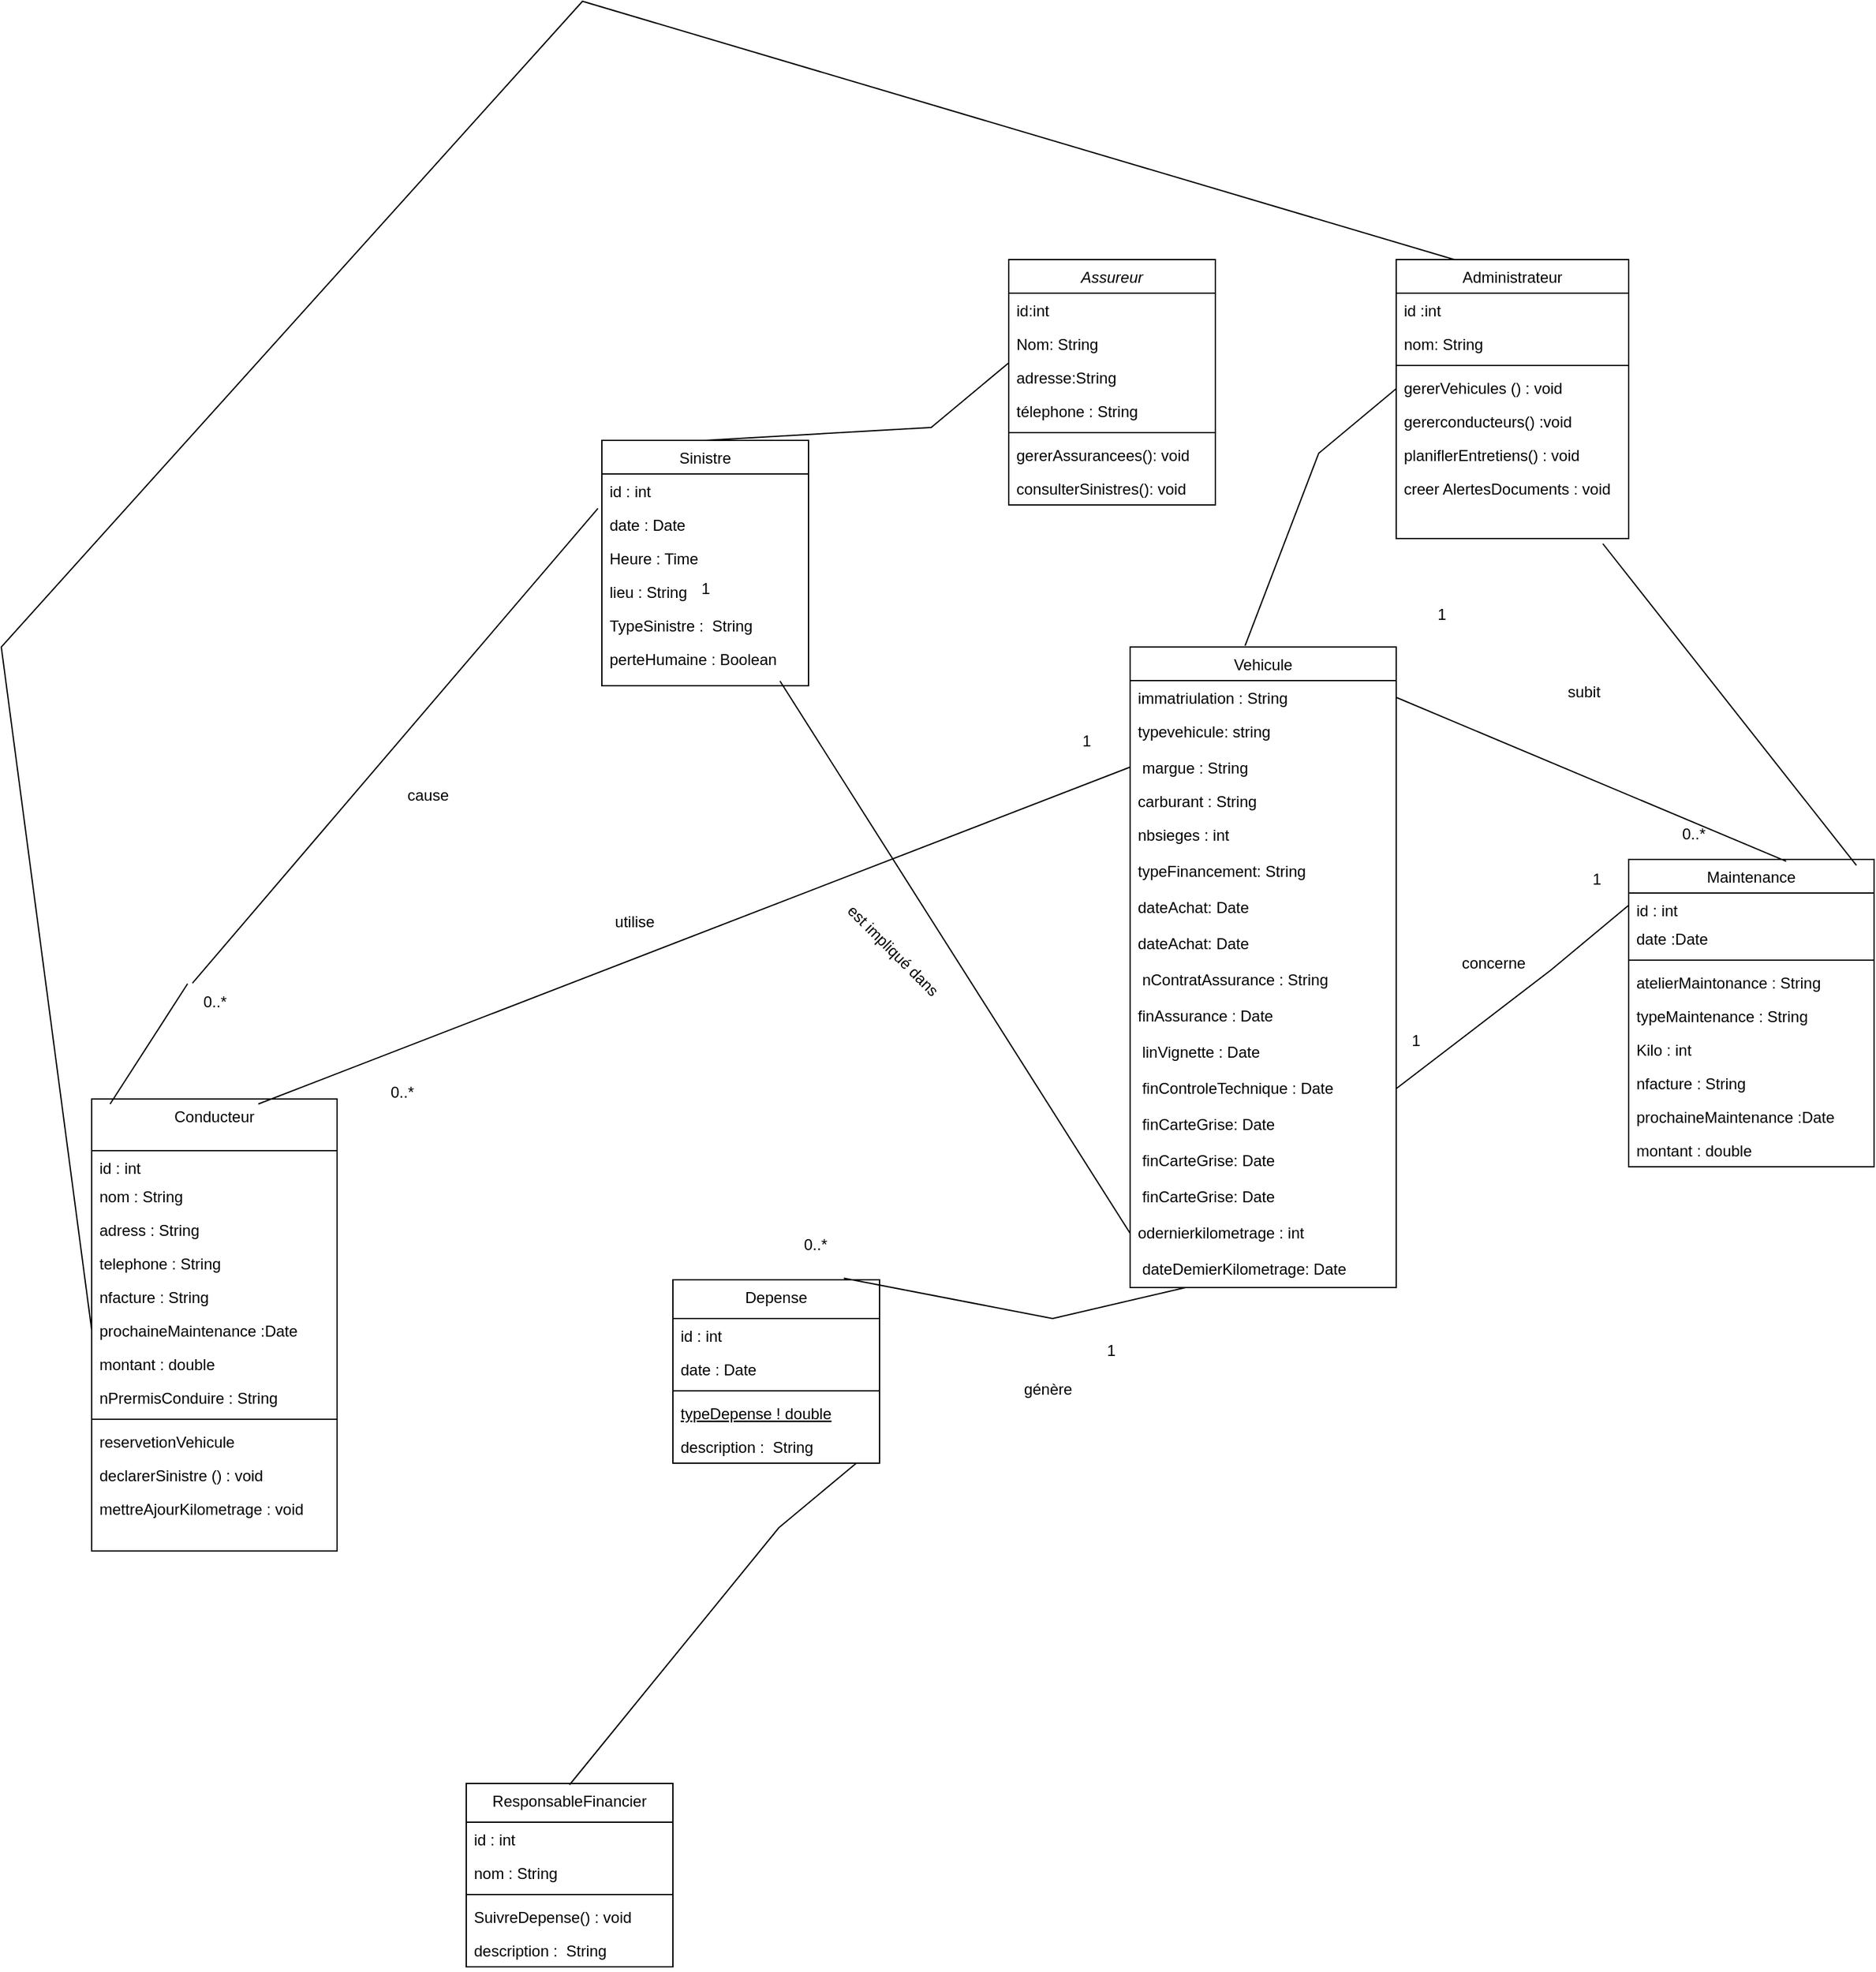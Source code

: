 <mxfile version="24.7.14">
  <diagram id="C5RBs43oDa-KdzZeNtuy" name="Page-1">
    <mxGraphModel dx="2577" dy="2039" grid="1" gridSize="10" guides="1" tooltips="1" connect="1" arrows="1" fold="1" page="1" pageScale="1" pageWidth="827" pageHeight="1169" math="0" shadow="0">
      <root>
        <mxCell id="WIyWlLk6GJQsqaUBKTNV-0" />
        <mxCell id="WIyWlLk6GJQsqaUBKTNV-1" parent="WIyWlLk6GJQsqaUBKTNV-0" />
        <mxCell id="zkfFHV4jXpPFQw0GAbJ--0" value="Assureur" style="swimlane;fontStyle=2;align=center;verticalAlign=top;childLayout=stackLayout;horizontal=1;startSize=26;horizontalStack=0;resizeParent=1;resizeLast=0;collapsible=1;marginBottom=0;rounded=0;shadow=0;strokeWidth=1;" parent="WIyWlLk6GJQsqaUBKTNV-1" vertex="1">
          <mxGeometry x="220" y="120" width="160" height="190" as="geometry">
            <mxRectangle x="230" y="140" width="160" height="26" as="alternateBounds" />
          </mxGeometry>
        </mxCell>
        <mxCell id="zkfFHV4jXpPFQw0GAbJ--1" value="id:int" style="text;align=left;verticalAlign=top;spacingLeft=4;spacingRight=4;overflow=hidden;rotatable=0;points=[[0,0.5],[1,0.5]];portConstraint=eastwest;" parent="zkfFHV4jXpPFQw0GAbJ--0" vertex="1">
          <mxGeometry y="26" width="160" height="26" as="geometry" />
        </mxCell>
        <mxCell id="zkfFHV4jXpPFQw0GAbJ--2" value="Nom: String" style="text;align=left;verticalAlign=top;spacingLeft=4;spacingRight=4;overflow=hidden;rotatable=0;points=[[0,0.5],[1,0.5]];portConstraint=eastwest;rounded=0;shadow=0;html=0;" parent="zkfFHV4jXpPFQw0GAbJ--0" vertex="1">
          <mxGeometry y="52" width="160" height="26" as="geometry" />
        </mxCell>
        <mxCell id="pyLM7kVDLDbkmRM1W6ec-0" value="adresse:String" style="text;align=left;verticalAlign=top;spacingLeft=4;spacingRight=4;overflow=hidden;rotatable=0;points=[[0,0.5],[1,0.5]];portConstraint=eastwest;rounded=0;shadow=0;html=0;" vertex="1" parent="zkfFHV4jXpPFQw0GAbJ--0">
          <mxGeometry y="78" width="160" height="26" as="geometry" />
        </mxCell>
        <mxCell id="zkfFHV4jXpPFQw0GAbJ--3" value="télephone : String" style="text;align=left;verticalAlign=top;spacingLeft=4;spacingRight=4;overflow=hidden;rotatable=0;points=[[0,0.5],[1,0.5]];portConstraint=eastwest;rounded=0;shadow=0;html=0;" parent="zkfFHV4jXpPFQw0GAbJ--0" vertex="1">
          <mxGeometry y="104" width="160" height="26" as="geometry" />
        </mxCell>
        <mxCell id="zkfFHV4jXpPFQw0GAbJ--4" value="" style="line;html=1;strokeWidth=1;align=left;verticalAlign=middle;spacingTop=-1;spacingLeft=3;spacingRight=3;rotatable=0;labelPosition=right;points=[];portConstraint=eastwest;" parent="zkfFHV4jXpPFQw0GAbJ--0" vertex="1">
          <mxGeometry y="130" width="160" height="8" as="geometry" />
        </mxCell>
        <mxCell id="pyLM7kVDLDbkmRM1W6ec-1" value="gererAssurancees(): void" style="text;align=left;verticalAlign=top;spacingLeft=4;spacingRight=4;overflow=hidden;rotatable=0;points=[[0,0.5],[1,0.5]];portConstraint=eastwest;" vertex="1" parent="zkfFHV4jXpPFQw0GAbJ--0">
          <mxGeometry y="138" width="160" height="26" as="geometry" />
        </mxCell>
        <mxCell id="zkfFHV4jXpPFQw0GAbJ--5" value="consulterSinistres(): void" style="text;align=left;verticalAlign=top;spacingLeft=4;spacingRight=4;overflow=hidden;rotatable=0;points=[[0,0.5],[1,0.5]];portConstraint=eastwest;" parent="zkfFHV4jXpPFQw0GAbJ--0" vertex="1">
          <mxGeometry y="164" width="160" height="26" as="geometry" />
        </mxCell>
        <mxCell id="zkfFHV4jXpPFQw0GAbJ--6" value="Sinistre" style="swimlane;fontStyle=0;align=center;verticalAlign=top;childLayout=stackLayout;horizontal=1;startSize=26;horizontalStack=0;resizeParent=1;resizeLast=0;collapsible=1;marginBottom=0;rounded=0;shadow=0;strokeWidth=1;" parent="WIyWlLk6GJQsqaUBKTNV-1" vertex="1">
          <mxGeometry x="-95" y="260" width="160" height="190" as="geometry">
            <mxRectangle x="130" y="380" width="160" height="26" as="alternateBounds" />
          </mxGeometry>
        </mxCell>
        <mxCell id="zkfFHV4jXpPFQw0GAbJ--7" value="id : int" style="text;align=left;verticalAlign=top;spacingLeft=4;spacingRight=4;overflow=hidden;rotatable=0;points=[[0,0.5],[1,0.5]];portConstraint=eastwest;" parent="zkfFHV4jXpPFQw0GAbJ--6" vertex="1">
          <mxGeometry y="26" width="160" height="26" as="geometry" />
        </mxCell>
        <mxCell id="zkfFHV4jXpPFQw0GAbJ--8" value="date : Date" style="text;align=left;verticalAlign=top;spacingLeft=4;spacingRight=4;overflow=hidden;rotatable=0;points=[[0,0.5],[1,0.5]];portConstraint=eastwest;rounded=0;shadow=0;html=0;" parent="zkfFHV4jXpPFQw0GAbJ--6" vertex="1">
          <mxGeometry y="52" width="160" height="26" as="geometry" />
        </mxCell>
        <mxCell id="pyLM7kVDLDbkmRM1W6ec-45" value="Heure : Time " style="text;align=left;verticalAlign=top;spacingLeft=4;spacingRight=4;overflow=hidden;rotatable=0;points=[[0,0.5],[1,0.5]];portConstraint=eastwest;fontStyle=0" vertex="1" parent="zkfFHV4jXpPFQw0GAbJ--6">
          <mxGeometry y="78" width="160" height="26" as="geometry" />
        </mxCell>
        <mxCell id="pyLM7kVDLDbkmRM1W6ec-44" value="lieu : String" style="text;align=left;verticalAlign=top;spacingLeft=4;spacingRight=4;overflow=hidden;rotatable=0;points=[[0,0.5],[1,0.5]];portConstraint=eastwest;fontStyle=0" vertex="1" parent="zkfFHV4jXpPFQw0GAbJ--6">
          <mxGeometry y="104" width="160" height="26" as="geometry" />
        </mxCell>
        <mxCell id="zkfFHV4jXpPFQw0GAbJ--10" value="TypeSinistre :  String" style="text;align=left;verticalAlign=top;spacingLeft=4;spacingRight=4;overflow=hidden;rotatable=0;points=[[0,0.5],[1,0.5]];portConstraint=eastwest;fontStyle=0" parent="zkfFHV4jXpPFQw0GAbJ--6" vertex="1">
          <mxGeometry y="130" width="160" height="26" as="geometry" />
        </mxCell>
        <mxCell id="zkfFHV4jXpPFQw0GAbJ--11" value="perteHumaine : Boolean" style="text;align=left;verticalAlign=top;spacingLeft=4;spacingRight=4;overflow=hidden;rotatable=0;points=[[0,0.5],[1,0.5]];portConstraint=eastwest;" parent="zkfFHV4jXpPFQw0GAbJ--6" vertex="1">
          <mxGeometry y="156" width="160" height="26" as="geometry" />
        </mxCell>
        <mxCell id="zkfFHV4jXpPFQw0GAbJ--17" value="Administrateur" style="swimlane;fontStyle=0;align=center;verticalAlign=top;childLayout=stackLayout;horizontal=1;startSize=26;horizontalStack=0;resizeParent=1;resizeLast=0;collapsible=1;marginBottom=0;rounded=0;shadow=0;strokeWidth=1;" parent="WIyWlLk6GJQsqaUBKTNV-1" vertex="1">
          <mxGeometry x="520" y="120" width="180" height="216" as="geometry">
            <mxRectangle x="550" y="140" width="160" height="26" as="alternateBounds" />
          </mxGeometry>
        </mxCell>
        <mxCell id="zkfFHV4jXpPFQw0GAbJ--18" value="id :int" style="text;align=left;verticalAlign=top;spacingLeft=4;spacingRight=4;overflow=hidden;rotatable=0;points=[[0,0.5],[1,0.5]];portConstraint=eastwest;" parent="zkfFHV4jXpPFQw0GAbJ--17" vertex="1">
          <mxGeometry y="26" width="180" height="26" as="geometry" />
        </mxCell>
        <mxCell id="zkfFHV4jXpPFQw0GAbJ--19" value="nom: String" style="text;align=left;verticalAlign=top;spacingLeft=4;spacingRight=4;overflow=hidden;rotatable=0;points=[[0,0.5],[1,0.5]];portConstraint=eastwest;rounded=0;shadow=0;html=0;" parent="zkfFHV4jXpPFQw0GAbJ--17" vertex="1">
          <mxGeometry y="52" width="180" height="26" as="geometry" />
        </mxCell>
        <mxCell id="zkfFHV4jXpPFQw0GAbJ--23" value="" style="line;html=1;strokeWidth=1;align=left;verticalAlign=middle;spacingTop=-1;spacingLeft=3;spacingRight=3;rotatable=0;labelPosition=right;points=[];portConstraint=eastwest;" parent="zkfFHV4jXpPFQw0GAbJ--17" vertex="1">
          <mxGeometry y="78" width="180" height="8" as="geometry" />
        </mxCell>
        <mxCell id="zkfFHV4jXpPFQw0GAbJ--24" value="gererVehicules () : void" style="text;align=left;verticalAlign=top;spacingLeft=4;spacingRight=4;overflow=hidden;rotatable=0;points=[[0,0.5],[1,0.5]];portConstraint=eastwest;" parent="zkfFHV4jXpPFQw0GAbJ--17" vertex="1">
          <mxGeometry y="86" width="180" height="26" as="geometry" />
        </mxCell>
        <mxCell id="zkfFHV4jXpPFQw0GAbJ--25" value="gererconducteurs() :void" style="text;align=left;verticalAlign=top;spacingLeft=4;spacingRight=4;overflow=hidden;rotatable=0;points=[[0,0.5],[1,0.5]];portConstraint=eastwest;" parent="zkfFHV4jXpPFQw0GAbJ--17" vertex="1">
          <mxGeometry y="112" width="180" height="26" as="geometry" />
        </mxCell>
        <mxCell id="pyLM7kVDLDbkmRM1W6ec-3" value="planiflerEntretiens() : void" style="text;align=left;verticalAlign=top;spacingLeft=4;spacingRight=4;overflow=hidden;rotatable=0;points=[[0,0.5],[1,0.5]];portConstraint=eastwest;" vertex="1" parent="zkfFHV4jXpPFQw0GAbJ--17">
          <mxGeometry y="138" width="180" height="26" as="geometry" />
        </mxCell>
        <mxCell id="pyLM7kVDLDbkmRM1W6ec-4" value="creer AlertesDocuments : void" style="text;align=left;verticalAlign=top;spacingLeft=4;spacingRight=4;overflow=hidden;rotatable=0;points=[[0,0.5],[1,0.5]];portConstraint=eastwest;" vertex="1" parent="zkfFHV4jXpPFQw0GAbJ--17">
          <mxGeometry y="164" width="180" height="26" as="geometry" />
        </mxCell>
        <mxCell id="pyLM7kVDLDbkmRM1W6ec-9" value="Vehicule" style="swimlane;fontStyle=0;align=center;verticalAlign=top;childLayout=stackLayout;horizontal=1;startSize=26;horizontalStack=0;resizeParent=1;resizeLast=0;collapsible=1;marginBottom=0;rounded=0;shadow=0;strokeWidth=1;" vertex="1" parent="WIyWlLk6GJQsqaUBKTNV-1">
          <mxGeometry x="314" y="420" width="206" height="496" as="geometry">
            <mxRectangle x="130" y="380" width="160" height="26" as="alternateBounds" />
          </mxGeometry>
        </mxCell>
        <mxCell id="pyLM7kVDLDbkmRM1W6ec-10" value="immatriulation : String" style="text;align=left;verticalAlign=top;spacingLeft=4;spacingRight=4;overflow=hidden;rotatable=0;points=[[0,0.5],[1,0.5]];portConstraint=eastwest;" vertex="1" parent="pyLM7kVDLDbkmRM1W6ec-9">
          <mxGeometry y="26" width="206" height="26" as="geometry" />
        </mxCell>
        <mxCell id="pyLM7kVDLDbkmRM1W6ec-11" value="typevehicule: string" style="text;align=left;verticalAlign=top;spacingLeft=4;spacingRight=4;overflow=hidden;rotatable=0;points=[[0,0.5],[1,0.5]];portConstraint=eastwest;rounded=0;shadow=0;html=0;" vertex="1" parent="pyLM7kVDLDbkmRM1W6ec-9">
          <mxGeometry y="52" width="206" height="28" as="geometry" />
        </mxCell>
        <mxCell id="pyLM7kVDLDbkmRM1W6ec-14" value=" margue : String&#xa;" style="text;align=left;verticalAlign=top;spacingLeft=4;spacingRight=4;overflow=hidden;rotatable=0;points=[[0,0.5],[1,0.5]];portConstraint=eastwest;" vertex="1" parent="pyLM7kVDLDbkmRM1W6ec-9">
          <mxGeometry y="80" width="206" height="26" as="geometry" />
        </mxCell>
        <mxCell id="pyLM7kVDLDbkmRM1W6ec-15" value="carburant : String&#xa;" style="text;align=left;verticalAlign=top;spacingLeft=4;spacingRight=4;overflow=hidden;rotatable=0;points=[[0,0.5],[1,0.5]];portConstraint=eastwest;" vertex="1" parent="pyLM7kVDLDbkmRM1W6ec-9">
          <mxGeometry y="106" width="206" height="26" as="geometry" />
        </mxCell>
        <mxCell id="pyLM7kVDLDbkmRM1W6ec-16" value="nbsieges : int&#xa;" style="text;align=left;verticalAlign=top;spacingLeft=4;spacingRight=4;overflow=hidden;rotatable=0;points=[[0,0.5],[1,0.5]];portConstraint=eastwest;" vertex="1" parent="pyLM7kVDLDbkmRM1W6ec-9">
          <mxGeometry y="132" width="206" height="28" as="geometry" />
        </mxCell>
        <mxCell id="pyLM7kVDLDbkmRM1W6ec-17" value="typeFinancement: String &#xa;" style="text;align=left;verticalAlign=top;spacingLeft=4;spacingRight=4;overflow=hidden;rotatable=0;points=[[0,0.5],[1,0.5]];portConstraint=eastwest;" vertex="1" parent="pyLM7kVDLDbkmRM1W6ec-9">
          <mxGeometry y="160" width="206" height="28" as="geometry" />
        </mxCell>
        <mxCell id="pyLM7kVDLDbkmRM1W6ec-18" value="dateAchat: Date&#xa;" style="text;align=left;verticalAlign=top;spacingLeft=4;spacingRight=4;overflow=hidden;rotatable=0;points=[[0,0.5],[1,0.5]];portConstraint=eastwest;" vertex="1" parent="pyLM7kVDLDbkmRM1W6ec-9">
          <mxGeometry y="188" width="206" height="28" as="geometry" />
        </mxCell>
        <mxCell id="pyLM7kVDLDbkmRM1W6ec-19" value="dateAchat: Date&#xa;" style="text;align=left;verticalAlign=top;spacingLeft=4;spacingRight=4;overflow=hidden;rotatable=0;points=[[0,0.5],[1,0.5]];portConstraint=eastwest;" vertex="1" parent="pyLM7kVDLDbkmRM1W6ec-9">
          <mxGeometry y="216" width="206" height="28" as="geometry" />
        </mxCell>
        <mxCell id="pyLM7kVDLDbkmRM1W6ec-20" value=" nContratAssurance : String&#xa;" style="text;align=left;verticalAlign=top;spacingLeft=4;spacingRight=4;overflow=hidden;rotatable=0;points=[[0,0.5],[1,0.5]];portConstraint=eastwest;" vertex="1" parent="pyLM7kVDLDbkmRM1W6ec-9">
          <mxGeometry y="244" width="206" height="28" as="geometry" />
        </mxCell>
        <mxCell id="pyLM7kVDLDbkmRM1W6ec-21" value="finAssurance : Date&#xa;" style="text;align=left;verticalAlign=top;spacingLeft=4;spacingRight=4;overflow=hidden;rotatable=0;points=[[0,0.5],[1,0.5]];portConstraint=eastwest;" vertex="1" parent="pyLM7kVDLDbkmRM1W6ec-9">
          <mxGeometry y="272" width="206" height="28" as="geometry" />
        </mxCell>
        <mxCell id="pyLM7kVDLDbkmRM1W6ec-22" value=" linVignette : Date&#xa;" style="text;align=left;verticalAlign=top;spacingLeft=4;spacingRight=4;overflow=hidden;rotatable=0;points=[[0,0.5],[1,0.5]];portConstraint=eastwest;" vertex="1" parent="pyLM7kVDLDbkmRM1W6ec-9">
          <mxGeometry y="300" width="206" height="28" as="geometry" />
        </mxCell>
        <mxCell id="pyLM7kVDLDbkmRM1W6ec-23" value=" finControleTechnique : Date&#xa;" style="text;align=left;verticalAlign=top;spacingLeft=4;spacingRight=4;overflow=hidden;rotatable=0;points=[[0,0.5],[1,0.5]];portConstraint=eastwest;" vertex="1" parent="pyLM7kVDLDbkmRM1W6ec-9">
          <mxGeometry y="328" width="206" height="28" as="geometry" />
        </mxCell>
        <mxCell id="pyLM7kVDLDbkmRM1W6ec-24" value=" finCarteGrise: Date &#xa;" style="text;align=left;verticalAlign=top;spacingLeft=4;spacingRight=4;overflow=hidden;rotatable=0;points=[[0,0.5],[1,0.5]];portConstraint=eastwest;" vertex="1" parent="pyLM7kVDLDbkmRM1W6ec-9">
          <mxGeometry y="356" width="206" height="28" as="geometry" />
        </mxCell>
        <mxCell id="pyLM7kVDLDbkmRM1W6ec-25" value=" finCarteGrise: Date &#xa;" style="text;align=left;verticalAlign=top;spacingLeft=4;spacingRight=4;overflow=hidden;rotatable=0;points=[[0,0.5],[1,0.5]];portConstraint=eastwest;" vertex="1" parent="pyLM7kVDLDbkmRM1W6ec-9">
          <mxGeometry y="384" width="206" height="28" as="geometry" />
        </mxCell>
        <mxCell id="pyLM7kVDLDbkmRM1W6ec-26" value=" finCarteGrise: Date &#xa;" style="text;align=left;verticalAlign=top;spacingLeft=4;spacingRight=4;overflow=hidden;rotatable=0;points=[[0,0.5],[1,0.5]];portConstraint=eastwest;" vertex="1" parent="pyLM7kVDLDbkmRM1W6ec-9">
          <mxGeometry y="412" width="206" height="28" as="geometry" />
        </mxCell>
        <mxCell id="pyLM7kVDLDbkmRM1W6ec-27" value="odernierkilometrage : int&#xa;" style="text;align=left;verticalAlign=top;spacingLeft=4;spacingRight=4;overflow=hidden;rotatable=0;points=[[0,0.5],[1,0.5]];portConstraint=eastwest;" vertex="1" parent="pyLM7kVDLDbkmRM1W6ec-9">
          <mxGeometry y="440" width="206" height="28" as="geometry" />
        </mxCell>
        <mxCell id="pyLM7kVDLDbkmRM1W6ec-28" value=" dateDemierKilometrage: Date&#xa;" style="text;align=left;verticalAlign=top;spacingLeft=4;spacingRight=4;overflow=hidden;rotatable=0;points=[[0,0.5],[1,0.5]];portConstraint=eastwest;" vertex="1" parent="pyLM7kVDLDbkmRM1W6ec-9">
          <mxGeometry y="468" width="206" height="28" as="geometry" />
        </mxCell>
        <mxCell id="pyLM7kVDLDbkmRM1W6ec-29" value="Maintenance" style="swimlane;fontStyle=0;align=center;verticalAlign=top;childLayout=stackLayout;horizontal=1;startSize=26;horizontalStack=0;resizeParent=1;resizeLast=0;collapsible=1;marginBottom=0;rounded=0;shadow=0;strokeWidth=1;" vertex="1" parent="WIyWlLk6GJQsqaUBKTNV-1">
          <mxGeometry x="700" y="584.5" width="190" height="238" as="geometry">
            <mxRectangle x="130" y="380" width="160" height="26" as="alternateBounds" />
          </mxGeometry>
        </mxCell>
        <mxCell id="pyLM7kVDLDbkmRM1W6ec-30" value="id : int" style="text;align=left;verticalAlign=top;spacingLeft=4;spacingRight=4;overflow=hidden;rotatable=0;points=[[0,0.5],[1,0.5]];portConstraint=eastwest;" vertex="1" parent="pyLM7kVDLDbkmRM1W6ec-29">
          <mxGeometry y="26" width="190" height="22" as="geometry" />
        </mxCell>
        <mxCell id="pyLM7kVDLDbkmRM1W6ec-31" value="date :Date" style="text;align=left;verticalAlign=top;spacingLeft=4;spacingRight=4;overflow=hidden;rotatable=0;points=[[0,0.5],[1,0.5]];portConstraint=eastwest;rounded=0;shadow=0;html=0;" vertex="1" parent="pyLM7kVDLDbkmRM1W6ec-29">
          <mxGeometry y="48" width="190" height="26" as="geometry" />
        </mxCell>
        <mxCell id="pyLM7kVDLDbkmRM1W6ec-32" value="" style="line;html=1;strokeWidth=1;align=left;verticalAlign=middle;spacingTop=-1;spacingLeft=3;spacingRight=3;rotatable=0;labelPosition=right;points=[];portConstraint=eastwest;" vertex="1" parent="pyLM7kVDLDbkmRM1W6ec-29">
          <mxGeometry y="74" width="190" height="8" as="geometry" />
        </mxCell>
        <mxCell id="pyLM7kVDLDbkmRM1W6ec-48" value="atelierMaintonance : String&#xa;" style="text;align=left;verticalAlign=top;spacingLeft=4;spacingRight=4;overflow=hidden;rotatable=0;points=[[0,0.5],[1,0.5]];portConstraint=eastwest;fontStyle=0" vertex="1" parent="pyLM7kVDLDbkmRM1W6ec-29">
          <mxGeometry y="82" width="190" height="26" as="geometry" />
        </mxCell>
        <mxCell id="pyLM7kVDLDbkmRM1W6ec-33" value="typeMaintenance : String" style="text;align=left;verticalAlign=top;spacingLeft=4;spacingRight=4;overflow=hidden;rotatable=0;points=[[0,0.5],[1,0.5]];portConstraint=eastwest;fontStyle=0" vertex="1" parent="pyLM7kVDLDbkmRM1W6ec-29">
          <mxGeometry y="108" width="190" height="26" as="geometry" />
        </mxCell>
        <mxCell id="pyLM7kVDLDbkmRM1W6ec-49" value="Kilo : int" style="text;align=left;verticalAlign=top;spacingLeft=4;spacingRight=4;overflow=hidden;rotatable=0;points=[[0,0.5],[1,0.5]];portConstraint=eastwest;" vertex="1" parent="pyLM7kVDLDbkmRM1W6ec-29">
          <mxGeometry y="134" width="190" height="26" as="geometry" />
        </mxCell>
        <mxCell id="pyLM7kVDLDbkmRM1W6ec-50" value="nfacture : String" style="text;align=left;verticalAlign=top;spacingLeft=4;spacingRight=4;overflow=hidden;rotatable=0;points=[[0,0.5],[1,0.5]];portConstraint=eastwest;" vertex="1" parent="pyLM7kVDLDbkmRM1W6ec-29">
          <mxGeometry y="160" width="190" height="26" as="geometry" />
        </mxCell>
        <mxCell id="pyLM7kVDLDbkmRM1W6ec-51" value="prochaineMaintenance :Date" style="text;align=left;verticalAlign=top;spacingLeft=4;spacingRight=4;overflow=hidden;rotatable=0;points=[[0,0.5],[1,0.5]];portConstraint=eastwest;" vertex="1" parent="pyLM7kVDLDbkmRM1W6ec-29">
          <mxGeometry y="186" width="190" height="26" as="geometry" />
        </mxCell>
        <mxCell id="pyLM7kVDLDbkmRM1W6ec-34" value="montant : double" style="text;align=left;verticalAlign=top;spacingLeft=4;spacingRight=4;overflow=hidden;rotatable=0;points=[[0,0.5],[1,0.5]];portConstraint=eastwest;" vertex="1" parent="pyLM7kVDLDbkmRM1W6ec-29">
          <mxGeometry y="212" width="190" height="26" as="geometry" />
        </mxCell>
        <mxCell id="pyLM7kVDLDbkmRM1W6ec-35" value="Depense" style="swimlane;fontStyle=0;align=center;verticalAlign=top;childLayout=stackLayout;horizontal=1;startSize=30;horizontalStack=0;resizeParent=1;resizeLast=0;collapsible=1;marginBottom=0;rounded=0;shadow=0;strokeWidth=1;" vertex="1" parent="WIyWlLk6GJQsqaUBKTNV-1">
          <mxGeometry x="-40" y="910" width="160" height="142" as="geometry">
            <mxRectangle x="130" y="380" width="160" height="26" as="alternateBounds" />
          </mxGeometry>
        </mxCell>
        <mxCell id="pyLM7kVDLDbkmRM1W6ec-36" value="id : int " style="text;align=left;verticalAlign=top;spacingLeft=4;spacingRight=4;overflow=hidden;rotatable=0;points=[[0,0.5],[1,0.5]];portConstraint=eastwest;" vertex="1" parent="pyLM7kVDLDbkmRM1W6ec-35">
          <mxGeometry y="30" width="160" height="26" as="geometry" />
        </mxCell>
        <mxCell id="pyLM7kVDLDbkmRM1W6ec-37" value="date : Date" style="text;align=left;verticalAlign=top;spacingLeft=4;spacingRight=4;overflow=hidden;rotatable=0;points=[[0,0.5],[1,0.5]];portConstraint=eastwest;rounded=0;shadow=0;html=0;" vertex="1" parent="pyLM7kVDLDbkmRM1W6ec-35">
          <mxGeometry y="56" width="160" height="26" as="geometry" />
        </mxCell>
        <mxCell id="pyLM7kVDLDbkmRM1W6ec-38" value="" style="line;html=1;strokeWidth=1;align=left;verticalAlign=middle;spacingTop=-1;spacingLeft=3;spacingRight=3;rotatable=0;labelPosition=right;points=[];portConstraint=eastwest;" vertex="1" parent="pyLM7kVDLDbkmRM1W6ec-35">
          <mxGeometry y="82" width="160" height="8" as="geometry" />
        </mxCell>
        <mxCell id="pyLM7kVDLDbkmRM1W6ec-39" value="typeDepense ! double" style="text;align=left;verticalAlign=top;spacingLeft=4;spacingRight=4;overflow=hidden;rotatable=0;points=[[0,0.5],[1,0.5]];portConstraint=eastwest;fontStyle=4" vertex="1" parent="pyLM7kVDLDbkmRM1W6ec-35">
          <mxGeometry y="90" width="160" height="26" as="geometry" />
        </mxCell>
        <mxCell id="pyLM7kVDLDbkmRM1W6ec-40" value="description :  String" style="text;align=left;verticalAlign=top;spacingLeft=4;spacingRight=4;overflow=hidden;rotatable=0;points=[[0,0.5],[1,0.5]];portConstraint=eastwest;" vertex="1" parent="pyLM7kVDLDbkmRM1W6ec-35">
          <mxGeometry y="116" width="160" height="26" as="geometry" />
        </mxCell>
        <mxCell id="pyLM7kVDLDbkmRM1W6ec-58" value="Conducteur" style="swimlane;fontStyle=0;align=center;verticalAlign=top;childLayout=stackLayout;horizontal=1;startSize=40;horizontalStack=0;resizeParent=1;resizeLast=0;collapsible=1;marginBottom=0;rounded=0;shadow=0;strokeWidth=1;" vertex="1" parent="WIyWlLk6GJQsqaUBKTNV-1">
          <mxGeometry x="-490" y="770" width="190" height="350" as="geometry">
            <mxRectangle x="130" y="380" width="160" height="26" as="alternateBounds" />
          </mxGeometry>
        </mxCell>
        <mxCell id="pyLM7kVDLDbkmRM1W6ec-59" value="id : int" style="text;align=left;verticalAlign=top;spacingLeft=4;spacingRight=4;overflow=hidden;rotatable=0;points=[[0,0.5],[1,0.5]];portConstraint=eastwest;" vertex="1" parent="pyLM7kVDLDbkmRM1W6ec-58">
          <mxGeometry y="40" width="190" height="22" as="geometry" />
        </mxCell>
        <mxCell id="pyLM7kVDLDbkmRM1W6ec-60" value="nom : String" style="text;align=left;verticalAlign=top;spacingLeft=4;spacingRight=4;overflow=hidden;rotatable=0;points=[[0,0.5],[1,0.5]];portConstraint=eastwest;rounded=0;shadow=0;html=0;" vertex="1" parent="pyLM7kVDLDbkmRM1W6ec-58">
          <mxGeometry y="62" width="190" height="26" as="geometry" />
        </mxCell>
        <mxCell id="pyLM7kVDLDbkmRM1W6ec-63" value="adress : String" style="text;align=left;verticalAlign=top;spacingLeft=4;spacingRight=4;overflow=hidden;rotatable=0;points=[[0,0.5],[1,0.5]];portConstraint=eastwest;fontStyle=0" vertex="1" parent="pyLM7kVDLDbkmRM1W6ec-58">
          <mxGeometry y="88" width="190" height="26" as="geometry" />
        </mxCell>
        <mxCell id="pyLM7kVDLDbkmRM1W6ec-64" value="telephone : String" style="text;align=left;verticalAlign=top;spacingLeft=4;spacingRight=4;overflow=hidden;rotatable=0;points=[[0,0.5],[1,0.5]];portConstraint=eastwest;" vertex="1" parent="pyLM7kVDLDbkmRM1W6ec-58">
          <mxGeometry y="114" width="190" height="26" as="geometry" />
        </mxCell>
        <mxCell id="pyLM7kVDLDbkmRM1W6ec-65" value="nfacture : String" style="text;align=left;verticalAlign=top;spacingLeft=4;spacingRight=4;overflow=hidden;rotatable=0;points=[[0,0.5],[1,0.5]];portConstraint=eastwest;" vertex="1" parent="pyLM7kVDLDbkmRM1W6ec-58">
          <mxGeometry y="140" width="190" height="26" as="geometry" />
        </mxCell>
        <mxCell id="pyLM7kVDLDbkmRM1W6ec-66" value="prochaineMaintenance :Date" style="text;align=left;verticalAlign=top;spacingLeft=4;spacingRight=4;overflow=hidden;rotatable=0;points=[[0,0.5],[1,0.5]];portConstraint=eastwest;" vertex="1" parent="pyLM7kVDLDbkmRM1W6ec-58">
          <mxGeometry y="166" width="190" height="26" as="geometry" />
        </mxCell>
        <mxCell id="pyLM7kVDLDbkmRM1W6ec-67" value="montant : double" style="text;align=left;verticalAlign=top;spacingLeft=4;spacingRight=4;overflow=hidden;rotatable=0;points=[[0,0.5],[1,0.5]];portConstraint=eastwest;" vertex="1" parent="pyLM7kVDLDbkmRM1W6ec-58">
          <mxGeometry y="192" width="190" height="26" as="geometry" />
        </mxCell>
        <mxCell id="pyLM7kVDLDbkmRM1W6ec-62" value="nPrermisConduire : String" style="text;align=left;verticalAlign=top;spacingLeft=4;spacingRight=4;overflow=hidden;rotatable=0;points=[[0,0.5],[1,0.5]];portConstraint=eastwest;fontStyle=0" vertex="1" parent="pyLM7kVDLDbkmRM1W6ec-58">
          <mxGeometry y="218" width="190" height="26" as="geometry" />
        </mxCell>
        <mxCell id="pyLM7kVDLDbkmRM1W6ec-68" value="" style="line;html=1;strokeWidth=1;align=left;verticalAlign=middle;spacingTop=-1;spacingLeft=3;spacingRight=3;rotatable=0;labelPosition=right;points=[];portConstraint=eastwest;" vertex="1" parent="pyLM7kVDLDbkmRM1W6ec-58">
          <mxGeometry y="244" width="190" height="8" as="geometry" />
        </mxCell>
        <mxCell id="pyLM7kVDLDbkmRM1W6ec-72" value="reservetionVehicule" style="text;align=left;verticalAlign=top;spacingLeft=4;spacingRight=4;overflow=hidden;rotatable=0;points=[[0,0.5],[1,0.5]];portConstraint=eastwest;fontStyle=0" vertex="1" parent="pyLM7kVDLDbkmRM1W6ec-58">
          <mxGeometry y="252" width="190" height="26" as="geometry" />
        </mxCell>
        <mxCell id="pyLM7kVDLDbkmRM1W6ec-73" value="declarerSinistre () : void " style="text;align=left;verticalAlign=top;spacingLeft=4;spacingRight=4;overflow=hidden;rotatable=0;points=[[0,0.5],[1,0.5]];portConstraint=eastwest;fontStyle=0" vertex="1" parent="pyLM7kVDLDbkmRM1W6ec-58">
          <mxGeometry y="278" width="190" height="26" as="geometry" />
        </mxCell>
        <mxCell id="pyLM7kVDLDbkmRM1W6ec-71" value="mettreAjourKilometrage : void" style="text;align=left;verticalAlign=top;spacingLeft=4;spacingRight=4;overflow=hidden;rotatable=0;points=[[0,0.5],[1,0.5]];portConstraint=eastwest;fontStyle=0" vertex="1" parent="pyLM7kVDLDbkmRM1W6ec-58">
          <mxGeometry y="304" width="190" height="26" as="geometry" />
        </mxCell>
        <mxCell id="pyLM7kVDLDbkmRM1W6ec-74" value="ResponsableFinancier" style="swimlane;fontStyle=0;align=center;verticalAlign=top;childLayout=stackLayout;horizontal=1;startSize=30;horizontalStack=0;resizeParent=1;resizeLast=0;collapsible=1;marginBottom=0;rounded=0;shadow=0;strokeWidth=1;" vertex="1" parent="WIyWlLk6GJQsqaUBKTNV-1">
          <mxGeometry x="-200" y="1300" width="160" height="142" as="geometry">
            <mxRectangle x="130" y="380" width="160" height="26" as="alternateBounds" />
          </mxGeometry>
        </mxCell>
        <mxCell id="pyLM7kVDLDbkmRM1W6ec-75" value="id : int " style="text;align=left;verticalAlign=top;spacingLeft=4;spacingRight=4;overflow=hidden;rotatable=0;points=[[0,0.5],[1,0.5]];portConstraint=eastwest;" vertex="1" parent="pyLM7kVDLDbkmRM1W6ec-74">
          <mxGeometry y="30" width="160" height="26" as="geometry" />
        </mxCell>
        <mxCell id="pyLM7kVDLDbkmRM1W6ec-76" value="nom : String" style="text;align=left;verticalAlign=top;spacingLeft=4;spacingRight=4;overflow=hidden;rotatable=0;points=[[0,0.5],[1,0.5]];portConstraint=eastwest;rounded=0;shadow=0;html=0;" vertex="1" parent="pyLM7kVDLDbkmRM1W6ec-74">
          <mxGeometry y="56" width="160" height="26" as="geometry" />
        </mxCell>
        <mxCell id="pyLM7kVDLDbkmRM1W6ec-77" value="" style="line;html=1;strokeWidth=1;align=left;verticalAlign=middle;spacingTop=-1;spacingLeft=3;spacingRight=3;rotatable=0;labelPosition=right;points=[];portConstraint=eastwest;" vertex="1" parent="pyLM7kVDLDbkmRM1W6ec-74">
          <mxGeometry y="82" width="160" height="8" as="geometry" />
        </mxCell>
        <mxCell id="pyLM7kVDLDbkmRM1W6ec-78" value="SuivreDepense() : void" style="text;align=left;verticalAlign=top;spacingLeft=4;spacingRight=4;overflow=hidden;rotatable=0;points=[[0,0.5],[1,0.5]];portConstraint=eastwest;fontStyle=0" vertex="1" parent="pyLM7kVDLDbkmRM1W6ec-74">
          <mxGeometry y="90" width="160" height="26" as="geometry" />
        </mxCell>
        <mxCell id="pyLM7kVDLDbkmRM1W6ec-79" value="description :  String" style="text;align=left;verticalAlign=top;spacingLeft=4;spacingRight=4;overflow=hidden;rotatable=0;points=[[0,0.5],[1,0.5]];portConstraint=eastwest;" vertex="1" parent="pyLM7kVDLDbkmRM1W6ec-74">
          <mxGeometry y="116" width="160" height="26" as="geometry" />
        </mxCell>
        <mxCell id="pyLM7kVDLDbkmRM1W6ec-83" value="" style="endArrow=none;html=1;rounded=0;exitX=0.5;exitY=0;exitDx=0;exitDy=0;" edge="1" parent="WIyWlLk6GJQsqaUBKTNV-1" source="zkfFHV4jXpPFQw0GAbJ--6">
          <mxGeometry width="50" height="50" relative="1" as="geometry">
            <mxPoint x="120" y="310" as="sourcePoint" />
            <mxPoint x="220" y="200" as="targetPoint" />
            <Array as="points">
              <mxPoint x="160" y="250" />
            </Array>
          </mxGeometry>
        </mxCell>
        <mxCell id="pyLM7kVDLDbkmRM1W6ec-84" value="" style="endArrow=none;html=1;rounded=0;exitX=0.827;exitY=-0.009;exitDx=0;exitDy=0;exitPerimeter=0;" edge="1" parent="WIyWlLk6GJQsqaUBKTNV-1" source="pyLM7kVDLDbkmRM1W6ec-35" target="pyLM7kVDLDbkmRM1W6ec-28">
          <mxGeometry width="50" height="50" relative="1" as="geometry">
            <mxPoint x="204" y="780" as="sourcePoint" />
            <mxPoint x="314" y="660" as="targetPoint" />
            <Array as="points">
              <mxPoint x="254" y="940" />
            </Array>
          </mxGeometry>
        </mxCell>
        <mxCell id="pyLM7kVDLDbkmRM1W6ec-85" value="" style="endArrow=none;html=1;rounded=0;exitX=1;exitY=0.5;exitDx=0;exitDy=0;" edge="1" parent="WIyWlLk6GJQsqaUBKTNV-1" source="pyLM7kVDLDbkmRM1W6ec-23">
          <mxGeometry width="50" height="50" relative="1" as="geometry">
            <mxPoint x="530" y="770" as="sourcePoint" />
            <mxPoint x="700" y="620" as="targetPoint" />
            <Array as="points">
              <mxPoint x="640" y="670" />
            </Array>
          </mxGeometry>
        </mxCell>
        <mxCell id="pyLM7kVDLDbkmRM1W6ec-87" value="" style="endArrow=none;html=1;rounded=0;exitX=0.642;exitY=0.006;exitDx=0;exitDy=0;exitPerimeter=0;entryX=1;entryY=0.5;entryDx=0;entryDy=0;" edge="1" parent="WIyWlLk6GJQsqaUBKTNV-1" source="pyLM7kVDLDbkmRM1W6ec-29" target="pyLM7kVDLDbkmRM1W6ec-10">
          <mxGeometry width="50" height="50" relative="1" as="geometry">
            <mxPoint x="750" y="570" as="sourcePoint" />
            <mxPoint x="520" y="410" as="targetPoint" />
            <Array as="points" />
          </mxGeometry>
        </mxCell>
        <mxCell id="pyLM7kVDLDbkmRM1W6ec-89" value="" style="endArrow=none;html=1;rounded=0;exitX=0.432;exitY=-0.002;exitDx=0;exitDy=0;exitPerimeter=0;" edge="1" parent="WIyWlLk6GJQsqaUBKTNV-1" source="pyLM7kVDLDbkmRM1W6ec-9">
          <mxGeometry width="50" height="50" relative="1" as="geometry">
            <mxPoint x="410" y="340" as="sourcePoint" />
            <mxPoint x="520" y="220" as="targetPoint" />
            <Array as="points">
              <mxPoint x="460" y="270" />
            </Array>
          </mxGeometry>
        </mxCell>
        <mxCell id="pyLM7kVDLDbkmRM1W6ec-90" value="1" style="text;html=1;align=center;verticalAlign=middle;resizable=0;points=[];autosize=1;strokeColor=none;fillColor=none;" vertex="1" parent="WIyWlLk6GJQsqaUBKTNV-1">
          <mxGeometry x="540" y="380" width="30" height="30" as="geometry" />
        </mxCell>
        <mxCell id="pyLM7kVDLDbkmRM1W6ec-91" value="0..*" style="text;html=1;align=center;verticalAlign=middle;resizable=0;points=[];autosize=1;strokeColor=none;fillColor=none;" vertex="1" parent="WIyWlLk6GJQsqaUBKTNV-1">
          <mxGeometry x="730" y="550" width="40" height="30" as="geometry" />
        </mxCell>
        <mxCell id="pyLM7kVDLDbkmRM1W6ec-92" value="subit" style="text;html=1;align=center;verticalAlign=middle;resizable=0;points=[];autosize=1;strokeColor=none;fillColor=none;" vertex="1" parent="WIyWlLk6GJQsqaUBKTNV-1">
          <mxGeometry x="640" y="440" width="50" height="30" as="geometry" />
        </mxCell>
        <mxCell id="pyLM7kVDLDbkmRM1W6ec-95" value="1" style="text;html=1;align=center;verticalAlign=middle;resizable=0;points=[];autosize=1;strokeColor=none;fillColor=none;" vertex="1" parent="WIyWlLk6GJQsqaUBKTNV-1">
          <mxGeometry x="520" y="710" width="30" height="30" as="geometry" />
        </mxCell>
        <mxCell id="pyLM7kVDLDbkmRM1W6ec-96" value="1" style="text;html=1;align=center;verticalAlign=middle;resizable=0;points=[];autosize=1;strokeColor=none;fillColor=none;" vertex="1" parent="WIyWlLk6GJQsqaUBKTNV-1">
          <mxGeometry x="660" y="585" width="30" height="30" as="geometry" />
        </mxCell>
        <mxCell id="pyLM7kVDLDbkmRM1W6ec-93" value="concerne" style="text;html=1;align=center;verticalAlign=middle;resizable=0;points=[];autosize=1;strokeColor=none;fillColor=none;" vertex="1" parent="WIyWlLk6GJQsqaUBKTNV-1">
          <mxGeometry x="560" y="650" width="70" height="30" as="geometry" />
        </mxCell>
        <mxCell id="pyLM7kVDLDbkmRM1W6ec-99" value="0..*" style="text;html=1;align=center;verticalAlign=middle;resizable=0;points=[];autosize=1;strokeColor=none;fillColor=none;" vertex="1" parent="WIyWlLk6GJQsqaUBKTNV-1">
          <mxGeometry x="50" y="868" width="40" height="30" as="geometry" />
        </mxCell>
        <mxCell id="pyLM7kVDLDbkmRM1W6ec-100" value="1" style="text;html=1;align=center;verticalAlign=middle;resizable=0;points=[];autosize=1;strokeColor=none;fillColor=none;" vertex="1" parent="WIyWlLk6GJQsqaUBKTNV-1">
          <mxGeometry x="284" y="950" width="30" height="30" as="geometry" />
        </mxCell>
        <mxCell id="pyLM7kVDLDbkmRM1W6ec-101" value="génère" style="text;html=1;align=center;verticalAlign=middle;resizable=0;points=[];autosize=1;strokeColor=none;fillColor=none;" vertex="1" parent="WIyWlLk6GJQsqaUBKTNV-1">
          <mxGeometry x="220" y="980" width="60" height="30" as="geometry" />
        </mxCell>
        <mxCell id="pyLM7kVDLDbkmRM1W6ec-102" value="" style="endArrow=none;html=1;rounded=0;exitX=0.827;exitY=-0.009;exitDx=0;exitDy=0;exitPerimeter=0;" edge="1" parent="WIyWlLk6GJQsqaUBKTNV-1">
          <mxGeometry width="50" height="50" relative="1" as="geometry">
            <mxPoint x="-120" y="1301" as="sourcePoint" />
            <mxPoint x="102" y="1052" as="targetPoint" />
            <Array as="points">
              <mxPoint x="42" y="1102" />
            </Array>
          </mxGeometry>
        </mxCell>
        <mxCell id="pyLM7kVDLDbkmRM1W6ec-103" value="" style="endArrow=none;html=1;rounded=0;exitX=0.679;exitY=0.011;exitDx=0;exitDy=0;exitPerimeter=0;entryX=0;entryY=0.5;entryDx=0;entryDy=0;" edge="1" parent="WIyWlLk6GJQsqaUBKTNV-1" source="pyLM7kVDLDbkmRM1W6ec-58" target="pyLM7kVDLDbkmRM1W6ec-14">
          <mxGeometry width="50" height="50" relative="1" as="geometry">
            <mxPoint x="-110" y="700" as="sourcePoint" />
            <mxPoint x="-60" y="650" as="targetPoint" />
          </mxGeometry>
        </mxCell>
        <mxCell id="pyLM7kVDLDbkmRM1W6ec-104" value="0..*" style="text;html=1;align=center;verticalAlign=middle;resizable=0;points=[];autosize=1;strokeColor=none;fillColor=none;" vertex="1" parent="WIyWlLk6GJQsqaUBKTNV-1">
          <mxGeometry x="-270" y="750" width="40" height="30" as="geometry" />
        </mxCell>
        <mxCell id="pyLM7kVDLDbkmRM1W6ec-105" value="1" style="text;html=1;align=center;verticalAlign=middle;resizable=0;points=[];autosize=1;strokeColor=none;fillColor=none;" vertex="1" parent="WIyWlLk6GJQsqaUBKTNV-1">
          <mxGeometry x="265" y="478" width="30" height="30" as="geometry" />
        </mxCell>
        <mxCell id="pyLM7kVDLDbkmRM1W6ec-106" value="utilise" style="text;html=1;align=center;verticalAlign=middle;resizable=0;points=[];autosize=1;strokeColor=none;fillColor=none;" vertex="1" parent="WIyWlLk6GJQsqaUBKTNV-1">
          <mxGeometry x="-95" y="618" width="50" height="30" as="geometry" />
        </mxCell>
        <mxCell id="pyLM7kVDLDbkmRM1W6ec-107" value="" style="endArrow=none;html=1;rounded=0;entryX=-0.019;entryY=0.026;entryDx=0;entryDy=0;entryPerimeter=0;exitX=0.075;exitY=0.011;exitDx=0;exitDy=0;exitPerimeter=0;" edge="1" parent="WIyWlLk6GJQsqaUBKTNV-1" source="pyLM7kVDLDbkmRM1W6ec-109" target="zkfFHV4jXpPFQw0GAbJ--8">
          <mxGeometry width="50" height="50" relative="1" as="geometry">
            <mxPoint x="-250" y="580" as="sourcePoint" />
            <mxPoint x="-200" y="530" as="targetPoint" />
          </mxGeometry>
        </mxCell>
        <mxCell id="pyLM7kVDLDbkmRM1W6ec-108" value="cause" style="text;html=1;align=center;verticalAlign=middle;resizable=0;points=[];autosize=1;strokeColor=none;fillColor=none;" vertex="1" parent="WIyWlLk6GJQsqaUBKTNV-1">
          <mxGeometry x="-260" y="520" width="60" height="30" as="geometry" />
        </mxCell>
        <mxCell id="pyLM7kVDLDbkmRM1W6ec-110" value="1" style="text;html=1;align=center;verticalAlign=middle;resizable=0;points=[];autosize=1;strokeColor=none;fillColor=none;" vertex="1" parent="WIyWlLk6GJQsqaUBKTNV-1">
          <mxGeometry x="-30" y="360" width="30" height="30" as="geometry" />
        </mxCell>
        <mxCell id="pyLM7kVDLDbkmRM1W6ec-111" value="" style="endArrow=none;html=1;rounded=0;exitX=0.25;exitY=0;exitDx=0;exitDy=0;entryX=0;entryY=0.5;entryDx=0;entryDy=0;" edge="1" parent="WIyWlLk6GJQsqaUBKTNV-1" source="zkfFHV4jXpPFQw0GAbJ--17" target="pyLM7kVDLDbkmRM1W6ec-66">
          <mxGeometry width="50" height="50" relative="1" as="geometry">
            <mxPoint x="290" y="-110" as="sourcePoint" />
            <mxPoint x="-610" y="760" as="targetPoint" />
            <Array as="points">
              <mxPoint x="-110" y="-80" />
              <mxPoint x="-560" y="420" />
            </Array>
          </mxGeometry>
        </mxCell>
        <mxCell id="pyLM7kVDLDbkmRM1W6ec-112" value="" style="endArrow=none;html=1;rounded=0;entryX=-0.019;entryY=0.026;entryDx=0;entryDy=0;entryPerimeter=0;exitX=0.075;exitY=0.011;exitDx=0;exitDy=0;exitPerimeter=0;" edge="1" parent="WIyWlLk6GJQsqaUBKTNV-1" source="pyLM7kVDLDbkmRM1W6ec-58" target="pyLM7kVDLDbkmRM1W6ec-109">
          <mxGeometry width="50" height="50" relative="1" as="geometry">
            <mxPoint x="-476" y="774" as="sourcePoint" />
            <mxPoint x="27" y="373" as="targetPoint" />
          </mxGeometry>
        </mxCell>
        <mxCell id="pyLM7kVDLDbkmRM1W6ec-109" value="0..*" style="text;html=1;align=center;verticalAlign=middle;resizable=0;points=[];autosize=1;strokeColor=none;fillColor=none;" vertex="1" parent="WIyWlLk6GJQsqaUBKTNV-1">
          <mxGeometry x="-415" y="680" width="40" height="30" as="geometry" />
        </mxCell>
        <mxCell id="pyLM7kVDLDbkmRM1W6ec-113" value="" style="endArrow=none;html=1;rounded=0;exitX=0.928;exitY=0.019;exitDx=0;exitDy=0;exitPerimeter=0;" edge="1" parent="WIyWlLk6GJQsqaUBKTNV-1" source="pyLM7kVDLDbkmRM1W6ec-29">
          <mxGeometry width="50" height="50" relative="1" as="geometry">
            <mxPoint x="960" y="560" as="sourcePoint" />
            <mxPoint x="680" y="340" as="targetPoint" />
          </mxGeometry>
        </mxCell>
        <mxCell id="pyLM7kVDLDbkmRM1W6ec-114" value="" style="endArrow=none;html=1;rounded=0;exitX=0;exitY=0.5;exitDx=0;exitDy=0;entryX=0.862;entryY=1.167;entryDx=0;entryDy=0;entryPerimeter=0;" edge="1" parent="WIyWlLk6GJQsqaUBKTNV-1" source="pyLM7kVDLDbkmRM1W6ec-27" target="zkfFHV4jXpPFQw0GAbJ--11">
          <mxGeometry width="50" height="50" relative="1" as="geometry">
            <mxPoint x="40" y="1130" as="sourcePoint" />
            <mxPoint x="50" y="460" as="targetPoint" />
          </mxGeometry>
        </mxCell>
        <mxCell id="pyLM7kVDLDbkmRM1W6ec-115" value="est impliqué dans" style="text;html=1;align=center;verticalAlign=middle;resizable=0;points=[];autosize=1;strokeColor=none;fillColor=none;rotation=45;" vertex="1" parent="WIyWlLk6GJQsqaUBKTNV-1">
          <mxGeometry x="70" y="640" width="120" height="30" as="geometry" />
        </mxCell>
      </root>
    </mxGraphModel>
  </diagram>
</mxfile>
